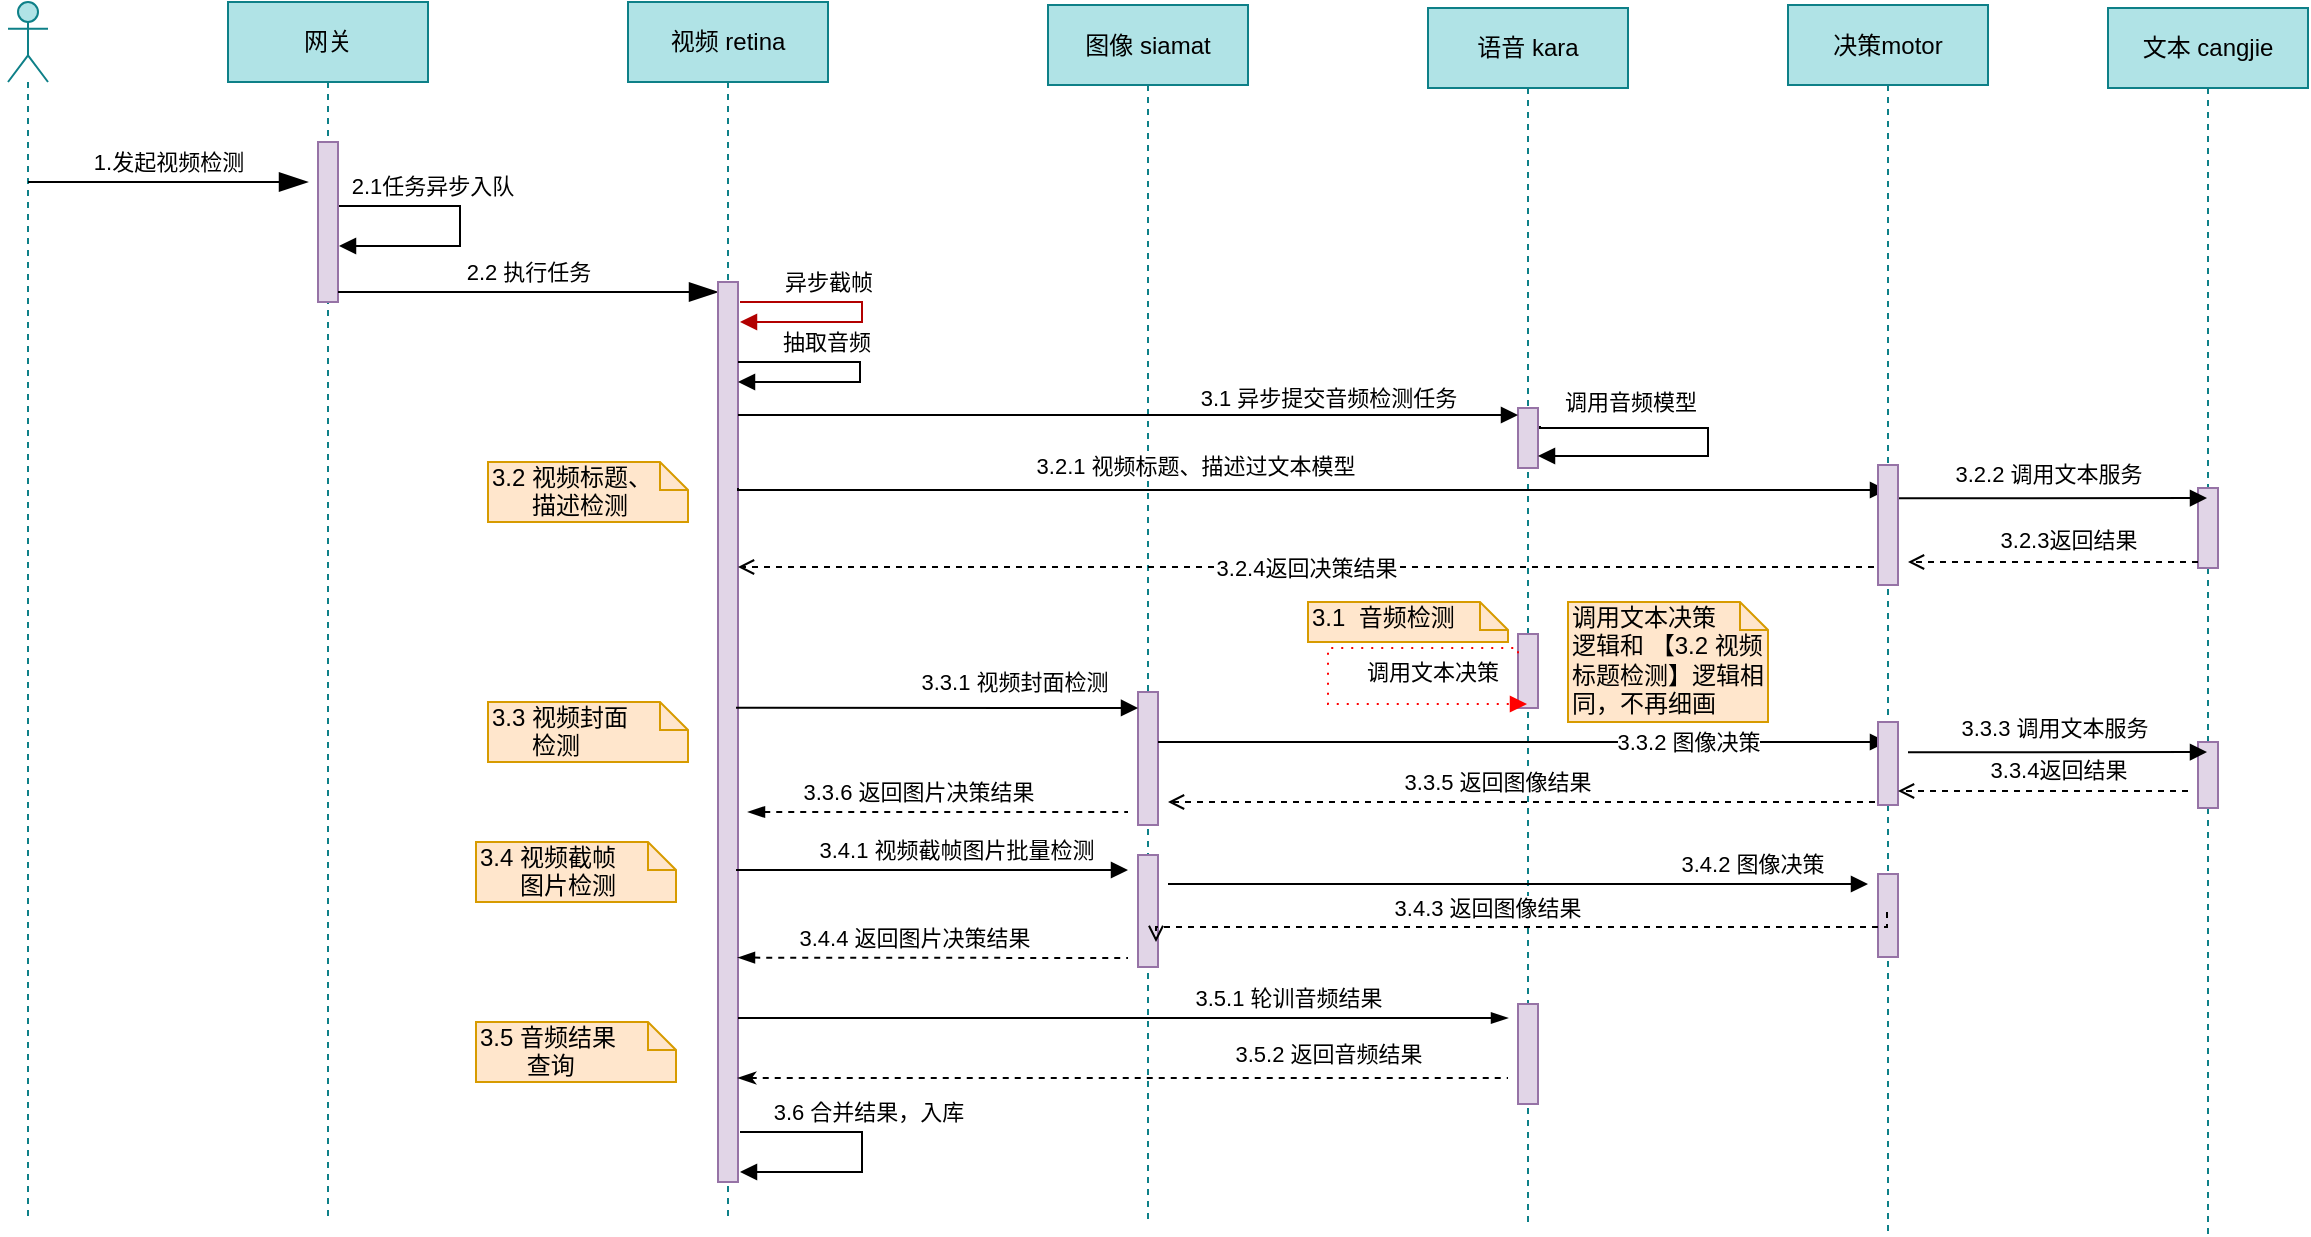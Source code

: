 <mxfile version="14.6.11" type="github">
  <diagram id="5li1jjxqQWl-4evD_uFm" name="Page-1">
    <mxGraphModel dx="998" dy="548" grid="1" gridSize="10" guides="1" tooltips="1" connect="1" arrows="1" fold="1" page="1" pageScale="1" pageWidth="827" pageHeight="1169" math="0" shadow="0">
      <root>
        <mxCell id="0" />
        <mxCell id="1" parent="0" />
        <mxCell id="yWy5oMXyejvU2Q47bSwC-10" value="" style="edgeStyle=orthogonalEdgeStyle;html=1;align=left;spacingLeft=2;endArrow=block;rounded=0;fillColor=#e51400;strokeColor=#B20000;" parent="1" edge="1">
          <mxGeometry x="-0.142" y="36" relative="1" as="geometry">
            <mxPoint x="446" y="300" as="sourcePoint" />
            <Array as="points">
              <mxPoint x="507" y="300" />
              <mxPoint x="507" y="310" />
            </Array>
            <mxPoint x="446" y="310" as="targetPoint" />
            <mxPoint x="-16" y="-30" as="offset" />
          </mxGeometry>
        </mxCell>
        <mxCell id="yWy5oMXyejvU2Q47bSwC-18" value="&lt;span style=&quot;text-align: left&quot;&gt;异步截帧&lt;/span&gt;" style="edgeLabel;html=1;align=center;verticalAlign=middle;resizable=0;points=[];" parent="yWy5oMXyejvU2Q47bSwC-10" vertex="1" connectable="0">
          <mxGeometry x="-0.582" y="-1" relative="1" as="geometry">
            <mxPoint x="16.5" y="-11" as="offset" />
          </mxGeometry>
        </mxCell>
        <mxCell id="yWy5oMXyejvU2Q47bSwC-11" value="" style="shape=umlLifeline;participant=umlActor;perimeter=lifelinePerimeter;whiteSpace=wrap;html=1;container=1;collapsible=0;recursiveResize=0;verticalAlign=top;spacingTop=36;outlineConnect=0;fillColor=#b0e3e6;strokeColor=#0e8088;" parent="1" vertex="1">
          <mxGeometry x="80" y="150" width="20" height="610" as="geometry" />
        </mxCell>
        <mxCell id="yWy5oMXyejvU2Q47bSwC-13" value="网关" style="shape=umlLifeline;perimeter=lifelinePerimeter;whiteSpace=wrap;html=1;container=1;collapsible=0;recursiveResize=0;outlineConnect=0;fillColor=#b0e3e6;strokeColor=#0e8088;" parent="1" vertex="1">
          <mxGeometry x="190" y="150" width="100" height="610" as="geometry" />
        </mxCell>
        <mxCell id="yWy5oMXyejvU2Q47bSwC-2" value="" style="html=1;points=[];perimeter=orthogonalPerimeter;fillColor=#e1d5e7;strokeColor=#9673a6;" parent="yWy5oMXyejvU2Q47bSwC-13" vertex="1">
          <mxGeometry x="45" y="70" width="10" height="80" as="geometry" />
        </mxCell>
        <mxCell id="yWy5oMXyejvU2Q47bSwC-27" value="" style="endArrow=blockThin;endFill=1;endSize=12;html=1;" parent="yWy5oMXyejvU2Q47bSwC-13" edge="1">
          <mxGeometry width="160" relative="1" as="geometry">
            <mxPoint x="55" y="145" as="sourcePoint" />
            <mxPoint x="245" y="145" as="targetPoint" />
          </mxGeometry>
        </mxCell>
        <mxCell id="yWy5oMXyejvU2Q47bSwC-28" value="2.2 执行任务" style="edgeLabel;html=1;align=center;verticalAlign=middle;resizable=0;points=[];" parent="yWy5oMXyejvU2Q47bSwC-27" vertex="1" connectable="0">
          <mxGeometry x="-0.147" y="2" relative="1" as="geometry">
            <mxPoint x="14" y="-8" as="offset" />
          </mxGeometry>
        </mxCell>
        <mxCell id="yWy5oMXyejvU2Q47bSwC-14" value="" style="endArrow=blockThin;endFill=1;endSize=12;html=1;arcSize=15;startFill=0;orthogonalLoop=1;noJump=1;snapToPoint=1;fixDash=0;editable=0;metaEdit=0;" parent="1" edge="1">
          <mxGeometry width="160" relative="1" as="geometry">
            <mxPoint x="90" y="240" as="sourcePoint" />
            <mxPoint x="230" y="240" as="targetPoint" />
          </mxGeometry>
        </mxCell>
        <mxCell id="yWy5oMXyejvU2Q47bSwC-15" value="1.发起视频检测" style="edgeLabel;html=1;align=center;verticalAlign=middle;resizable=0;points=[];" parent="yWy5oMXyejvU2Q47bSwC-14" vertex="1" connectable="0">
          <mxGeometry x="0.143" y="-32" relative="1" as="geometry">
            <mxPoint x="-10" y="-42" as="offset" />
          </mxGeometry>
        </mxCell>
        <mxCell id="yWy5oMXyejvU2Q47bSwC-19" value="视频 retina" style="shape=umlLifeline;perimeter=lifelinePerimeter;whiteSpace=wrap;html=1;container=1;collapsible=0;recursiveResize=0;outlineConnect=0;fillColor=#b0e3e6;strokeColor=#0e8088;" parent="1" vertex="1">
          <mxGeometry x="390" y="150" width="100" height="610" as="geometry" />
        </mxCell>
        <mxCell id="yWy5oMXyejvU2Q47bSwC-20" value="" style="html=1;points=[];perimeter=orthogonalPerimeter;fillColor=#e1d5e7;strokeColor=#9673a6;" parent="yWy5oMXyejvU2Q47bSwC-19" vertex="1">
          <mxGeometry x="45" y="140" width="10" height="450" as="geometry" />
        </mxCell>
        <mxCell id="yWy5oMXyejvU2Q47bSwC-21" value="文本 cangjie" style="shape=umlLifeline;perimeter=lifelinePerimeter;whiteSpace=wrap;html=1;container=1;collapsible=0;recursiveResize=0;outlineConnect=0;fillColor=#b0e3e6;strokeColor=#0e8088;" parent="1" vertex="1">
          <mxGeometry x="1130" y="153" width="100" height="613" as="geometry" />
        </mxCell>
        <mxCell id="yWy5oMXyejvU2Q47bSwC-22" value="" style="html=1;points=[];perimeter=orthogonalPerimeter;fillColor=#e1d5e7;strokeColor=#9673a6;" parent="yWy5oMXyejvU2Q47bSwC-21" vertex="1">
          <mxGeometry x="45" y="240" width="10" height="40" as="geometry" />
        </mxCell>
        <mxCell id="4UJ_CJsGeBO7C2g0HCjL-7" value="" style="html=1;points=[];perimeter=orthogonalPerimeter;fillColor=#e1d5e7;strokeColor=#9673a6;" vertex="1" parent="yWy5oMXyejvU2Q47bSwC-21">
          <mxGeometry x="45" y="367" width="10" height="33" as="geometry" />
        </mxCell>
        <mxCell id="yWy5oMXyejvU2Q47bSwC-23" value="图像 siamat" style="shape=umlLifeline;perimeter=lifelinePerimeter;whiteSpace=wrap;html=1;container=1;collapsible=0;recursiveResize=0;outlineConnect=0;fillColor=#b0e3e6;strokeColor=#0e8088;" parent="1" vertex="1">
          <mxGeometry x="600" y="151.5" width="100" height="610" as="geometry" />
        </mxCell>
        <mxCell id="yWy5oMXyejvU2Q47bSwC-81" value="" style="html=1;points=[];perimeter=orthogonalPerimeter;fillColor=#e1d5e7;strokeColor=#9673a6;" parent="yWy5oMXyejvU2Q47bSwC-23" vertex="1">
          <mxGeometry x="45" y="425" width="10" height="56" as="geometry" />
        </mxCell>
        <mxCell id="yWy5oMXyejvU2Q47bSwC-24" value="" style="html=1;points=[];perimeter=orthogonalPerimeter;fillColor=#e1d5e7;strokeColor=#9673a6;" parent="yWy5oMXyejvU2Q47bSwC-23" vertex="1">
          <mxGeometry x="45" y="343.5" width="10" height="66.5" as="geometry" />
        </mxCell>
        <mxCell id="yWy5oMXyejvU2Q47bSwC-25" value="语音 kara" style="shape=umlLifeline;perimeter=lifelinePerimeter;whiteSpace=wrap;html=1;container=1;collapsible=0;recursiveResize=0;outlineConnect=0;fillColor=#b0e3e6;strokeColor=#0e8088;" parent="1" vertex="1">
          <mxGeometry x="790" y="153" width="100" height="610" as="geometry" />
        </mxCell>
        <mxCell id="yWy5oMXyejvU2Q47bSwC-26" value="" style="html=1;points=[];perimeter=orthogonalPerimeter;fillColor=#e1d5e7;strokeColor=#9673a6;" parent="yWy5oMXyejvU2Q47bSwC-25" vertex="1">
          <mxGeometry x="45" y="200" width="10" height="30" as="geometry" />
        </mxCell>
        <mxCell id="yWy5oMXyejvU2Q47bSwC-87" value="" style="html=1;points=[];perimeter=orthogonalPerimeter;fillColor=#e1d5e7;strokeColor=#9673a6;" parent="yWy5oMXyejvU2Q47bSwC-25" vertex="1">
          <mxGeometry x="45" y="498" width="10" height="50" as="geometry" />
        </mxCell>
        <mxCell id="yWy5oMXyejvU2Q47bSwC-38" value="" style="edgeStyle=orthogonalEdgeStyle;html=1;align=left;spacingLeft=2;endArrow=block;rounded=0;exitX=1.1;exitY=0.3;exitDx=0;exitDy=0;exitPerimeter=0;" parent="yWy5oMXyejvU2Q47bSwC-25" edge="1" source="yWy5oMXyejvU2Q47bSwC-26">
          <mxGeometry x="-0.142" y="36" relative="1" as="geometry">
            <mxPoint x="70" y="210" as="sourcePoint" />
            <Array as="points">
              <mxPoint x="56" y="210" />
              <mxPoint x="140" y="210" />
              <mxPoint x="140" y="224" />
            </Array>
            <mxPoint x="55" y="224" as="targetPoint" />
            <mxPoint x="-16" y="-30" as="offset" />
          </mxGeometry>
        </mxCell>
        <mxCell id="yWy5oMXyejvU2Q47bSwC-39" value="&lt;span style=&quot;text-align: left&quot;&gt;调用音频模型&lt;/span&gt;" style="edgeLabel;html=1;align=center;verticalAlign=middle;resizable=0;points=[];" parent="yWy5oMXyejvU2Q47bSwC-38" vertex="1" connectable="0">
          <mxGeometry x="-0.582" y="-1" relative="1" as="geometry">
            <mxPoint x="7" y="-14" as="offset" />
          </mxGeometry>
        </mxCell>
        <mxCell id="4UJ_CJsGeBO7C2g0HCjL-3" value="" style="html=1;points=[];perimeter=orthogonalPerimeter;fillColor=#e1d5e7;strokeColor=#9673a6;" vertex="1" parent="yWy5oMXyejvU2Q47bSwC-25">
          <mxGeometry x="45" y="313" width="10" height="37" as="geometry" />
        </mxCell>
        <mxCell id="yWy5oMXyejvU2Q47bSwC-83" value="" style="edgeStyle=orthogonalEdgeStyle;html=1;align=left;spacingLeft=2;endArrow=block;rounded=0;dashed=1;dashPattern=1 4;strokeColor=#FF0000;exitX=0;exitY=0.26;exitDx=0;exitDy=0;exitPerimeter=0;" parent="yWy5oMXyejvU2Q47bSwC-25" edge="1" target="yWy5oMXyejvU2Q47bSwC-25" source="4UJ_CJsGeBO7C2g0HCjL-3">
          <mxGeometry x="-0.142" y="36" relative="1" as="geometry">
            <mxPoint x="40" y="320" as="sourcePoint" />
            <Array as="points">
              <mxPoint x="45" y="320" />
              <mxPoint x="-50" y="320" />
              <mxPoint x="-50" y="348" />
            </Array>
            <mxPoint x="30" y="348" as="targetPoint" />
            <mxPoint x="-16" y="-30" as="offset" />
          </mxGeometry>
        </mxCell>
        <mxCell id="yWy5oMXyejvU2Q47bSwC-84" value="&lt;span style=&quot;text-align: left&quot;&gt;调用文本决策&lt;/span&gt;" style="edgeLabel;html=1;align=center;verticalAlign=middle;resizable=0;points=[];" parent="yWy5oMXyejvU2Q47bSwC-83" vertex="1" connectable="0">
          <mxGeometry x="-0.582" y="-1" relative="1" as="geometry">
            <mxPoint x="1" y="13" as="offset" />
          </mxGeometry>
        </mxCell>
        <mxCell id="yWy5oMXyejvU2Q47bSwC-29" value="" style="edgeStyle=orthogonalEdgeStyle;html=1;align=left;spacingLeft=2;endArrow=block;rounded=0;" parent="1" edge="1">
          <mxGeometry x="-0.142" y="36" relative="1" as="geometry">
            <mxPoint x="245.5" y="252" as="sourcePoint" />
            <Array as="points">
              <mxPoint x="306" y="252" />
              <mxPoint x="306" y="272" />
            </Array>
            <mxPoint x="245.5" y="272" as="targetPoint" />
            <mxPoint x="-16" y="-30" as="offset" />
          </mxGeometry>
        </mxCell>
        <mxCell id="yWy5oMXyejvU2Q47bSwC-30" value="&lt;span style=&quot;text-align: left&quot;&gt;2.1任务异步入队&lt;/span&gt;" style="edgeLabel;html=1;align=center;verticalAlign=middle;resizable=0;points=[];" parent="yWy5oMXyejvU2Q47bSwC-29" vertex="1" connectable="0">
          <mxGeometry x="-0.582" y="-1" relative="1" as="geometry">
            <mxPoint x="16.5" y="-11" as="offset" />
          </mxGeometry>
        </mxCell>
        <mxCell id="yWy5oMXyejvU2Q47bSwC-34" value="" style="edgeStyle=orthogonalEdgeStyle;html=1;align=left;spacingLeft=2;endArrow=block;rounded=0;" parent="1" edge="1">
          <mxGeometry x="-0.142" y="36" relative="1" as="geometry">
            <mxPoint x="445" y="330" as="sourcePoint" />
            <Array as="points">
              <mxPoint x="506" y="330" />
              <mxPoint x="506" y="340" />
            </Array>
            <mxPoint x="445" y="340" as="targetPoint" />
            <mxPoint x="-16" y="-30" as="offset" />
          </mxGeometry>
        </mxCell>
        <mxCell id="yWy5oMXyejvU2Q47bSwC-35" value="&lt;span style=&quot;text-align: left&quot;&gt;抽取音频&lt;/span&gt;" style="edgeLabel;html=1;align=center;verticalAlign=middle;resizable=0;points=[];" parent="yWy5oMXyejvU2Q47bSwC-34" vertex="1" connectable="0">
          <mxGeometry x="-0.582" y="-1" relative="1" as="geometry">
            <mxPoint x="16.5" y="-11" as="offset" />
          </mxGeometry>
        </mxCell>
        <mxCell id="yWy5oMXyejvU2Q47bSwC-36" style="edgeStyle=elbowEdgeStyle;rounded=0;orthogonalLoop=1;jettySize=auto;elbow=vertical;html=1;endArrow=block;endFill=1;entryX=0;entryY=0.113;entryDx=0;entryDy=0;entryPerimeter=0;" parent="1" source="yWy5oMXyejvU2Q47bSwC-20" target="yWy5oMXyejvU2Q47bSwC-26" edge="1">
          <mxGeometry relative="1" as="geometry">
            <mxPoint x="1030" y="350" as="targetPoint" />
          </mxGeometry>
        </mxCell>
        <mxCell id="yWy5oMXyejvU2Q47bSwC-37" value="3.1 异步提交音频检测任务" style="edgeLabel;html=1;align=center;verticalAlign=middle;resizable=0;points=[];" parent="yWy5oMXyejvU2Q47bSwC-36" vertex="1" connectable="0">
          <mxGeometry x="0.034" y="3" relative="1" as="geometry">
            <mxPoint x="93" y="-6" as="offset" />
          </mxGeometry>
        </mxCell>
        <mxCell id="yWy5oMXyejvU2Q47bSwC-41" style="edgeStyle=elbowEdgeStyle;rounded=0;orthogonalLoop=1;jettySize=auto;elbow=vertical;html=1;endArrow=block;endFill=1;exitX=1;exitY=0.22;exitDx=0;exitDy=0;exitPerimeter=0;" parent="1" edge="1" target="4UJ_CJsGeBO7C2g0HCjL-1">
          <mxGeometry relative="1" as="geometry">
            <mxPoint x="445" y="393" as="sourcePoint" />
            <mxPoint x="1000" y="394" as="targetPoint" />
            <Array as="points">
              <mxPoint x="460" y="394" />
              <mxPoint x="340" y="373" />
            </Array>
          </mxGeometry>
        </mxCell>
        <mxCell id="yWy5oMXyejvU2Q47bSwC-42" value="&amp;nbsp;3.2.1 视频标题、描述过文本模型" style="edgeLabel;html=1;align=center;verticalAlign=middle;resizable=0;points=[];" parent="yWy5oMXyejvU2Q47bSwC-41" vertex="1" connectable="0">
          <mxGeometry x="0.063" y="-1" relative="1" as="geometry">
            <mxPoint x="-78" y="-13" as="offset" />
          </mxGeometry>
        </mxCell>
        <mxCell id="yWy5oMXyejvU2Q47bSwC-43" style="edgeStyle=elbowEdgeStyle;rounded=0;orthogonalLoop=1;jettySize=auto;elbow=vertical;html=1;endArrow=block;endFill=1;exitX=0.9;exitY=0.277;exitDx=0;exitDy=0;exitPerimeter=0;" parent="1" edge="1" target="yWy5oMXyejvU2Q47bSwC-21" source="4UJ_CJsGeBO7C2g0HCjL-2">
          <mxGeometry relative="1" as="geometry">
            <mxPoint x="250" y="413" as="sourcePoint" />
            <mxPoint x="1170" y="410" as="targetPoint" />
            <Array as="points" />
          </mxGeometry>
        </mxCell>
        <mxCell id="yWy5oMXyejvU2Q47bSwC-44" value="3.2.2 调用文本服务" style="edgeLabel;html=1;align=center;verticalAlign=middle;resizable=0;points=[];" parent="yWy5oMXyejvU2Q47bSwC-43" vertex="1" connectable="0">
          <mxGeometry y="-70" relative="1" as="geometry">
            <mxPoint x="-2" y="-82" as="offset" />
          </mxGeometry>
        </mxCell>
        <mxCell id="yWy5oMXyejvU2Q47bSwC-45" style="edgeStyle=elbowEdgeStyle;rounded=0;orthogonalLoop=1;jettySize=auto;elbow=vertical;html=1;endArrow=open;endFill=0;dashed=1;" parent="1" edge="1">
          <mxGeometry relative="1" as="geometry">
            <mxPoint x="1030" y="430" as="targetPoint" />
            <Array as="points" />
            <mxPoint x="1175" y="430" as="sourcePoint" />
          </mxGeometry>
        </mxCell>
        <mxCell id="yWy5oMXyejvU2Q47bSwC-47" value="3.2.3返回结果" style="edgeLabel;html=1;align=center;verticalAlign=middle;resizable=0;points=[];" parent="yWy5oMXyejvU2Q47bSwC-45" vertex="1" connectable="0">
          <mxGeometry x="0.605" y="-2" relative="1" as="geometry">
            <mxPoint x="51" y="-9" as="offset" />
          </mxGeometry>
        </mxCell>
        <mxCell id="yWy5oMXyejvU2Q47bSwC-46" value="3.2.4返回决策结果" style="edgeStyle=elbowEdgeStyle;rounded=0;orthogonalLoop=1;jettySize=auto;elbow=vertical;html=1;dashed=1;endArrow=open;endFill=0;exitX=-0.2;exitY=0.85;exitDx=0;exitDy=0;exitPerimeter=0;entryX=1;entryY=0.316;entryDx=0;entryDy=0;entryPerimeter=0;" parent="1" source="4UJ_CJsGeBO7C2g0HCjL-2" edge="1" target="yWy5oMXyejvU2Q47bSwC-20">
          <mxGeometry relative="1" as="geometry">
            <mxPoint x="470" y="434" as="targetPoint" />
            <Array as="points" />
            <mxPoint x="245" y="443" as="sourcePoint" />
          </mxGeometry>
        </mxCell>
        <mxCell id="yWy5oMXyejvU2Q47bSwC-49" style="edgeStyle=elbowEdgeStyle;rounded=0;orthogonalLoop=1;jettySize=auto;elbow=vertical;html=1;endArrow=block;endFill=1;exitX=0.9;exitY=0.473;exitDx=0;exitDy=0;exitPerimeter=0;" parent="1" edge="1" target="yWy5oMXyejvU2Q47bSwC-24" source="yWy5oMXyejvU2Q47bSwC-20">
          <mxGeometry relative="1" as="geometry">
            <mxPoint x="450" y="505" as="sourcePoint" />
            <mxPoint x="250" y="505" as="targetPoint" />
          </mxGeometry>
        </mxCell>
        <mxCell id="yWy5oMXyejvU2Q47bSwC-50" value="3.3.1 视频封面检测" style="edgeLabel;html=1;align=center;verticalAlign=middle;resizable=0;points=[];" parent="yWy5oMXyejvU2Q47bSwC-49" vertex="1" connectable="0">
          <mxGeometry x="0.265" y="2" relative="1" as="geometry">
            <mxPoint x="12" y="-11" as="offset" />
          </mxGeometry>
        </mxCell>
        <mxCell id="yWy5oMXyejvU2Q47bSwC-51" style="edgeStyle=elbowEdgeStyle;rounded=0;orthogonalLoop=1;jettySize=auto;elbow=vertical;html=1;endArrow=block;endFill=1;startArrow=none;" parent="1" edge="1">
          <mxGeometry relative="1" as="geometry">
            <mxPoint x="1019.5" y="520" as="targetPoint" />
            <Array as="points">
              <mxPoint x="680" y="520" />
            </Array>
            <mxPoint x="655" y="520" as="sourcePoint" />
          </mxGeometry>
        </mxCell>
        <mxCell id="yWy5oMXyejvU2Q47bSwC-52" value="3.3.2 图像决策" style="edgeLabel;html=1;align=center;verticalAlign=middle;resizable=0;points=[];" parent="yWy5oMXyejvU2Q47bSwC-51" vertex="1" connectable="0">
          <mxGeometry x="0.562" y="2" relative="1" as="geometry">
            <mxPoint x="-20" y="2" as="offset" />
          </mxGeometry>
        </mxCell>
        <mxCell id="yWy5oMXyejvU2Q47bSwC-53" value="3.2 视频标题、&lt;br&gt;&amp;nbsp; &amp;nbsp; &amp;nbsp; 描述检测" style="shape=note;whiteSpace=wrap;html=1;size=14;verticalAlign=top;align=left;spacingTop=-6;fillColor=#ffe6cc;strokeColor=#d79b00;" parent="1" vertex="1">
          <mxGeometry x="320" y="380" width="100" height="30" as="geometry" />
        </mxCell>
        <mxCell id="yWy5oMXyejvU2Q47bSwC-54" style="edgeStyle=elbowEdgeStyle;rounded=0;orthogonalLoop=1;jettySize=auto;elbow=vertical;html=1;endArrow=open;endFill=0;dashed=1;" parent="1" edge="1">
          <mxGeometry relative="1" as="geometry">
            <mxPoint x="1019.5" y="550" as="sourcePoint" />
            <mxPoint x="660" y="550" as="targetPoint" />
          </mxGeometry>
        </mxCell>
        <mxCell id="yWy5oMXyejvU2Q47bSwC-55" value="&amp;nbsp;3.3.5 返回图像结果" style="edgeLabel;html=1;align=center;verticalAlign=middle;resizable=0;points=[];" parent="yWy5oMXyejvU2Q47bSwC-54" vertex="1" connectable="0">
          <mxGeometry x="0.135" y="-2" relative="1" as="geometry">
            <mxPoint x="7" y="-8" as="offset" />
          </mxGeometry>
        </mxCell>
        <mxCell id="yWy5oMXyejvU2Q47bSwC-58" value="3.1&amp;nbsp; 音频检测" style="shape=note;whiteSpace=wrap;html=1;size=14;verticalAlign=top;align=left;spacingTop=-6;fillColor=#ffe6cc;strokeColor=#d79b00;" parent="1" vertex="1">
          <mxGeometry x="730" y="450" width="100" height="20" as="geometry" />
        </mxCell>
        <mxCell id="yWy5oMXyejvU2Q47bSwC-59" value="3.3 视频封面&lt;br&gt;&amp;nbsp; &amp;nbsp; &amp;nbsp; 检测" style="shape=note;whiteSpace=wrap;html=1;size=14;verticalAlign=top;align=left;spacingTop=-6;fillColor=#ffe6cc;strokeColor=#d79b00;" parent="1" vertex="1">
          <mxGeometry x="320" y="500" width="100" height="30" as="geometry" />
        </mxCell>
        <mxCell id="yWy5oMXyejvU2Q47bSwC-85" value="调用文本决策&lt;br&gt;逻辑和 【3.2 视频标题检测】逻辑相同，不再细画" style="shape=note;whiteSpace=wrap;html=1;size=14;verticalAlign=top;align=left;spacingTop=-6;fillColor=#ffe6cc;strokeColor=#d79b00;" parent="1" vertex="1">
          <mxGeometry x="860" y="450" width="100" height="60" as="geometry" />
        </mxCell>
        <mxCell id="yWy5oMXyejvU2Q47bSwC-86" style="edgeStyle=elbowEdgeStyle;rounded=0;orthogonalLoop=1;jettySize=auto;elbow=vertical;html=1;startArrow=none;startFill=0;endArrow=blockThin;endFill=1;" parent="1" edge="1">
          <mxGeometry relative="1" as="geometry">
            <mxPoint x="445" y="658" as="sourcePoint" />
            <mxPoint x="830" y="658" as="targetPoint" />
          </mxGeometry>
        </mxCell>
        <mxCell id="yWy5oMXyejvU2Q47bSwC-88" value="3.5.1 轮训音频结果" style="edgeLabel;html=1;align=center;verticalAlign=middle;resizable=0;points=[];" parent="yWy5oMXyejvU2Q47bSwC-86" vertex="1" connectable="0">
          <mxGeometry x="0.487" y="1" relative="1" as="geometry">
            <mxPoint x="-11" y="-9" as="offset" />
          </mxGeometry>
        </mxCell>
        <mxCell id="yWy5oMXyejvU2Q47bSwC-89" style="edgeStyle=elbowEdgeStyle;rounded=0;orthogonalLoop=1;jettySize=auto;elbow=vertical;html=1;startArrow=classicThin;startFill=1;endArrow=none;endFill=0;dashed=1;" parent="1" edge="1">
          <mxGeometry relative="1" as="geometry">
            <mxPoint x="445" y="688" as="sourcePoint" />
            <mxPoint x="830" y="688" as="targetPoint" />
          </mxGeometry>
        </mxCell>
        <mxCell id="yWy5oMXyejvU2Q47bSwC-90" value="3.5.2 返回音频结果" style="edgeLabel;html=1;align=center;verticalAlign=middle;resizable=0;points=[];" parent="yWy5oMXyejvU2Q47bSwC-89" vertex="1" connectable="0">
          <mxGeometry x="0.487" y="1" relative="1" as="geometry">
            <mxPoint x="9" y="-11" as="offset" />
          </mxGeometry>
        </mxCell>
        <mxCell id="yWy5oMXyejvU2Q47bSwC-91" value="" style="edgeStyle=orthogonalEdgeStyle;html=1;align=left;spacingLeft=2;endArrow=block;rounded=0;" parent="1" edge="1">
          <mxGeometry x="-0.142" y="36" relative="1" as="geometry">
            <mxPoint x="446" y="715" as="sourcePoint" />
            <Array as="points">
              <mxPoint x="507" y="715" />
              <mxPoint x="507" y="735" />
              <mxPoint x="446" y="735" />
            </Array>
            <mxPoint x="446" y="735" as="targetPoint" />
            <mxPoint x="-16" y="-30" as="offset" />
          </mxGeometry>
        </mxCell>
        <mxCell id="yWy5oMXyejvU2Q47bSwC-92" value="&lt;span style=&quot;text-align: left&quot;&gt;3.6 合并结果，入库&lt;/span&gt;" style="edgeLabel;html=1;align=center;verticalAlign=middle;resizable=0;points=[];" parent="yWy5oMXyejvU2Q47bSwC-91" vertex="1" connectable="0">
          <mxGeometry x="-0.582" y="-1" relative="1" as="geometry">
            <mxPoint x="34" y="-11" as="offset" />
          </mxGeometry>
        </mxCell>
        <mxCell id="4UJ_CJsGeBO7C2g0HCjL-1" value="决策motor" style="shape=umlLifeline;perimeter=lifelinePerimeter;whiteSpace=wrap;html=1;container=1;collapsible=0;recursiveResize=0;outlineConnect=0;fillColor=#b0e3e6;strokeColor=#0e8088;" vertex="1" parent="1">
          <mxGeometry x="970" y="151.5" width="100" height="613" as="geometry" />
        </mxCell>
        <mxCell id="4UJ_CJsGeBO7C2g0HCjL-2" value="" style="html=1;points=[];perimeter=orthogonalPerimeter;fillColor=#e1d5e7;strokeColor=#9673a6;" vertex="1" parent="4UJ_CJsGeBO7C2g0HCjL-1">
          <mxGeometry x="45" y="230" width="10" height="60" as="geometry" />
        </mxCell>
        <mxCell id="4UJ_CJsGeBO7C2g0HCjL-6" value="" style="html=1;points=[];perimeter=orthogonalPerimeter;fillColor=#e1d5e7;strokeColor=#9673a6;" vertex="1" parent="4UJ_CJsGeBO7C2g0HCjL-1">
          <mxGeometry x="45" y="358.5" width="10" height="41.5" as="geometry" />
        </mxCell>
        <mxCell id="4UJ_CJsGeBO7C2g0HCjL-12" value="" style="html=1;points=[];perimeter=orthogonalPerimeter;fillColor=#e1d5e7;strokeColor=#9673a6;" vertex="1" parent="4UJ_CJsGeBO7C2g0HCjL-1">
          <mxGeometry x="45" y="434.5" width="10" height="41.5" as="geometry" />
        </mxCell>
        <mxCell id="4UJ_CJsGeBO7C2g0HCjL-8" style="edgeStyle=elbowEdgeStyle;rounded=0;orthogonalLoop=1;jettySize=auto;elbow=vertical;html=1;endArrow=block;endFill=1;exitX=0.9;exitY=0.277;exitDx=0;exitDy=0;exitPerimeter=0;" edge="1" parent="1">
          <mxGeometry relative="1" as="geometry">
            <mxPoint x="1030" y="525.12" as="sourcePoint" />
            <mxPoint x="1179.5" y="525" as="targetPoint" />
            <Array as="points">
              <mxPoint x="1020" y="525" />
            </Array>
          </mxGeometry>
        </mxCell>
        <mxCell id="4UJ_CJsGeBO7C2g0HCjL-9" value="3.3.3 调用文本服务" style="edgeLabel;html=1;align=center;verticalAlign=middle;resizable=0;points=[];" vertex="1" connectable="0" parent="4UJ_CJsGeBO7C2g0HCjL-8">
          <mxGeometry y="-70" relative="1" as="geometry">
            <mxPoint x="-2" y="-82" as="offset" />
          </mxGeometry>
        </mxCell>
        <mxCell id="4UJ_CJsGeBO7C2g0HCjL-10" style="edgeStyle=elbowEdgeStyle;rounded=0;orthogonalLoop=1;jettySize=auto;elbow=vertical;html=1;endArrow=open;endFill=0;dashed=1;" edge="1" parent="1">
          <mxGeometry relative="1" as="geometry">
            <mxPoint x="1025" y="544.5" as="targetPoint" />
            <Array as="points" />
            <mxPoint x="1170" y="544.5" as="sourcePoint" />
          </mxGeometry>
        </mxCell>
        <mxCell id="4UJ_CJsGeBO7C2g0HCjL-11" value="3.3.4返回结果" style="edgeLabel;html=1;align=center;verticalAlign=middle;resizable=0;points=[];" vertex="1" connectable="0" parent="4UJ_CJsGeBO7C2g0HCjL-10">
          <mxGeometry x="0.605" y="-2" relative="1" as="geometry">
            <mxPoint x="51" y="-9" as="offset" />
          </mxGeometry>
        </mxCell>
        <mxCell id="yWy5oMXyejvU2Q47bSwC-72" style="edgeStyle=elbowEdgeStyle;rounded=0;orthogonalLoop=1;jettySize=auto;elbow=vertical;html=1;endArrow=block;endFill=1;exitX=0.9;exitY=0.731;exitDx=0;exitDy=0;exitPerimeter=0;" parent="1" edge="1">
          <mxGeometry relative="1" as="geometry">
            <mxPoint x="444" y="583.95" as="sourcePoint" />
            <mxPoint x="640" y="584" as="targetPoint" />
          </mxGeometry>
        </mxCell>
        <mxCell id="yWy5oMXyejvU2Q47bSwC-73" value="3.4.1 视频截帧图片批量检测" style="edgeLabel;html=1;align=center;verticalAlign=middle;resizable=0;points=[];" parent="yWy5oMXyejvU2Q47bSwC-72" vertex="1" connectable="0">
          <mxGeometry x="0.265" y="2" relative="1" as="geometry">
            <mxPoint x="-14" y="-8" as="offset" />
          </mxGeometry>
        </mxCell>
        <mxCell id="yWy5oMXyejvU2Q47bSwC-74" style="edgeStyle=elbowEdgeStyle;rounded=0;orthogonalLoop=1;jettySize=auto;elbow=vertical;html=1;endArrow=block;endFill=1;" parent="1" edge="1">
          <mxGeometry relative="1" as="geometry">
            <mxPoint x="1010" y="591" as="targetPoint" />
            <Array as="points">
              <mxPoint x="710" y="591" />
            </Array>
            <mxPoint x="660" y="591" as="sourcePoint" />
          </mxGeometry>
        </mxCell>
        <mxCell id="yWy5oMXyejvU2Q47bSwC-75" value="3.4.2 图像决策" style="edgeLabel;html=1;align=center;verticalAlign=middle;resizable=0;points=[];" parent="yWy5oMXyejvU2Q47bSwC-74" vertex="1" connectable="0">
          <mxGeometry x="0.562" y="2" relative="1" as="geometry">
            <mxPoint x="18" y="-8" as="offset" />
          </mxGeometry>
        </mxCell>
        <mxCell id="yWy5oMXyejvU2Q47bSwC-76" style="edgeStyle=elbowEdgeStyle;rounded=0;orthogonalLoop=1;jettySize=auto;elbow=vertical;html=1;endArrow=open;endFill=0;dashed=1;entryX=0.9;entryY=0.777;entryDx=0;entryDy=0;entryPerimeter=0;" parent="1" edge="1" target="yWy5oMXyejvU2Q47bSwC-81">
          <mxGeometry relative="1" as="geometry">
            <mxPoint x="1019.5" y="605" as="sourcePoint" />
            <mxPoint x="250" y="618" as="targetPoint" />
          </mxGeometry>
        </mxCell>
        <mxCell id="yWy5oMXyejvU2Q47bSwC-77" value="&amp;nbsp;3.4.3 返回图像结果" style="edgeLabel;html=1;align=center;verticalAlign=middle;resizable=0;points=[];" parent="yWy5oMXyejvU2Q47bSwC-76" vertex="1" connectable="0">
          <mxGeometry x="0.135" y="-2" relative="1" as="geometry">
            <mxPoint x="7" y="-8" as="offset" />
          </mxGeometry>
        </mxCell>
        <mxCell id="yWy5oMXyejvU2Q47bSwC-78" style="edgeStyle=elbowEdgeStyle;rounded=0;orthogonalLoop=1;jettySize=auto;elbow=vertical;html=1;dashed=1;endArrow=none;endFill=0;exitX=1;exitY=0.884;exitDx=0;exitDy=0;exitPerimeter=0;shadow=0;startArrow=blockThin;startFill=1;" parent="1" edge="1">
          <mxGeometry relative="1" as="geometry">
            <mxPoint x="445" y="627.8" as="sourcePoint" />
            <mxPoint x="640" y="628" as="targetPoint" />
          </mxGeometry>
        </mxCell>
        <mxCell id="yWy5oMXyejvU2Q47bSwC-79" value="3.4.4 返回图片决策结果" style="edgeLabel;html=1;align=center;verticalAlign=middle;resizable=0;points=[];" parent="yWy5oMXyejvU2Q47bSwC-78" vertex="1" connectable="0">
          <mxGeometry y="-31" relative="1" as="geometry">
            <mxPoint x="-10" y="-41" as="offset" />
          </mxGeometry>
        </mxCell>
        <mxCell id="4UJ_CJsGeBO7C2g0HCjL-14" style="edgeStyle=elbowEdgeStyle;rounded=0;orthogonalLoop=1;jettySize=auto;elbow=vertical;html=1;dashed=1;endArrow=none;endFill=0;shadow=0;startArrow=blockThin;startFill=1;" edge="1" parent="1">
          <mxGeometry relative="1" as="geometry">
            <mxPoint x="450" y="555" as="sourcePoint" />
            <mxPoint x="640" y="555" as="targetPoint" />
          </mxGeometry>
        </mxCell>
        <mxCell id="4UJ_CJsGeBO7C2g0HCjL-15" value="3.3.6 返回图片决策结果" style="edgeLabel;html=1;align=center;verticalAlign=middle;resizable=0;points=[];" vertex="1" connectable="0" parent="4UJ_CJsGeBO7C2g0HCjL-14">
          <mxGeometry y="-31" relative="1" as="geometry">
            <mxPoint x="-10" y="-41" as="offset" />
          </mxGeometry>
        </mxCell>
        <mxCell id="yWy5oMXyejvU2Q47bSwC-80" value="3.4 视频截帧&lt;br&gt;&amp;nbsp; &amp;nbsp; &amp;nbsp; 图片检测" style="shape=note;whiteSpace=wrap;html=1;size=14;verticalAlign=top;align=left;spacingTop=-6;fillColor=#ffe6cc;strokeColor=#d79b00;" parent="1" vertex="1">
          <mxGeometry x="314" y="570" width="100" height="30" as="geometry" />
        </mxCell>
        <mxCell id="4UJ_CJsGeBO7C2g0HCjL-16" value="3.5 音频结果&lt;br&gt;&amp;nbsp; &amp;nbsp; &amp;nbsp; &amp;nbsp;查询" style="shape=note;whiteSpace=wrap;html=1;size=14;verticalAlign=top;align=left;spacingTop=-6;fillColor=#ffe6cc;strokeColor=#d79b00;" vertex="1" parent="1">
          <mxGeometry x="314" y="660" width="100" height="30" as="geometry" />
        </mxCell>
      </root>
    </mxGraphModel>
  </diagram>
</mxfile>
